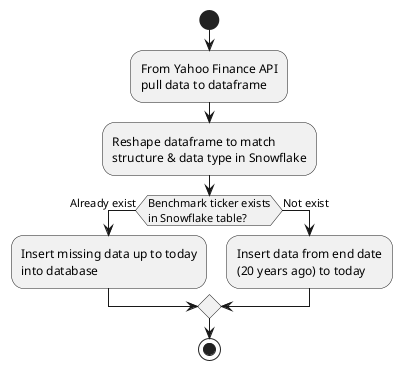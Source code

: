 @startuml
skinparam linetype ortho

start

:From Yahoo Finance API\npull data to dataframe;
:Reshape dataframe to match\nstructure & data type in Snowflake;

if (Benchmark ticker exists\nin Snowflake table?) then (Already exist)
  :Insert missing data up to today\ninto database;
else (Not exist)
  :Insert data from end date\n(20 years ago) to today;
endif

stop
@enduml
